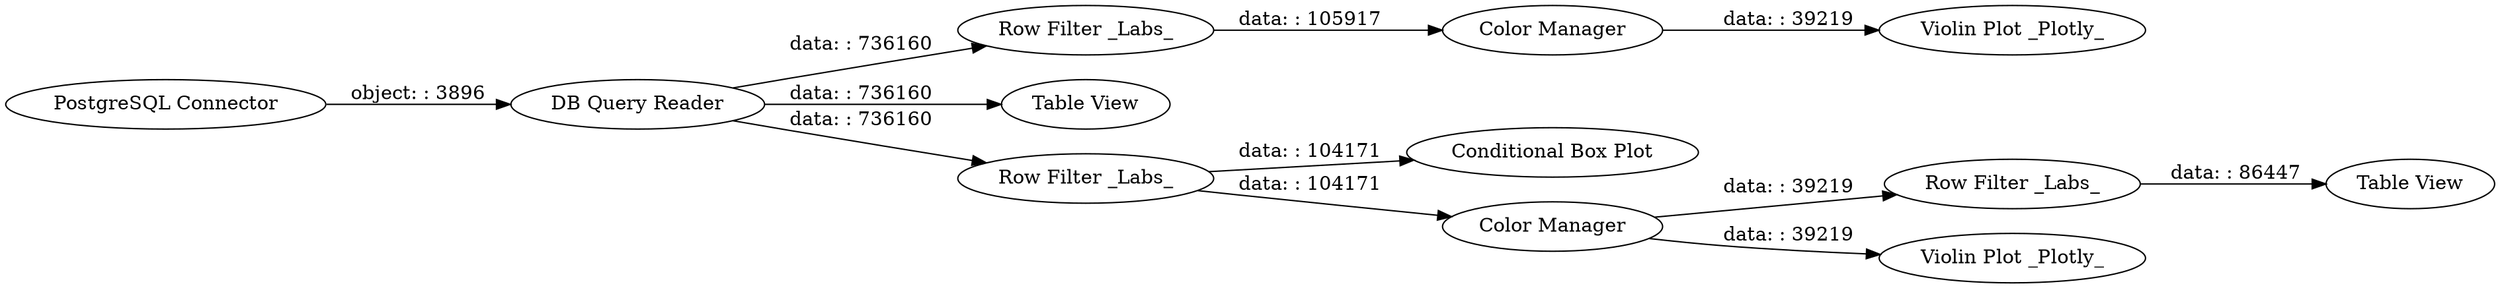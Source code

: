 digraph {
	"-5541183653457183078_11" [label="Color Manager"]
	"-5541183653457183078_9" [label="Violin Plot _Plotly_"]
	"-5541183653457183078_2" [label="DB Query Reader"]
	"-5541183653457183078_1" [label="PostgreSQL Connector"]
	"-5541183653457183078_6" [label="Row Filter _Labs_"]
	"-5541183653457183078_14" [label="Row Filter _Labs_"]
	"-5541183653457183078_12" [label="Violin Plot _Plotly_"]
	"-5541183653457183078_4" [label="Table View"]
	"-5541183653457183078_8" [label="Conditional Box Plot"]
	"-5541183653457183078_15" [label="Table View"]
	"-5541183653457183078_13" [label="Color Manager"]
	"-5541183653457183078_7" [label="Row Filter _Labs_"]
	"-5541183653457183078_13" -> "-5541183653457183078_14" [label="data: : 39219"]
	"-5541183653457183078_2" -> "-5541183653457183078_4" [label="data: : 736160"]
	"-5541183653457183078_11" -> "-5541183653457183078_9" [label="data: : 39219"]
	"-5541183653457183078_13" -> "-5541183653457183078_12" [label="data: : 39219"]
	"-5541183653457183078_7" -> "-5541183653457183078_13" [label="data: : 104171"]
	"-5541183653457183078_14" -> "-5541183653457183078_15" [label="data: : 86447"]
	"-5541183653457183078_7" -> "-5541183653457183078_8" [label="data: : 104171"]
	"-5541183653457183078_2" -> "-5541183653457183078_6" [label="data: : 736160"]
	"-5541183653457183078_2" -> "-5541183653457183078_7" [label="data: : 736160"]
	"-5541183653457183078_6" -> "-5541183653457183078_11" [label="data: : 105917"]
	"-5541183653457183078_1" -> "-5541183653457183078_2" [label="object: : 3896"]
	rankdir=LR
}

